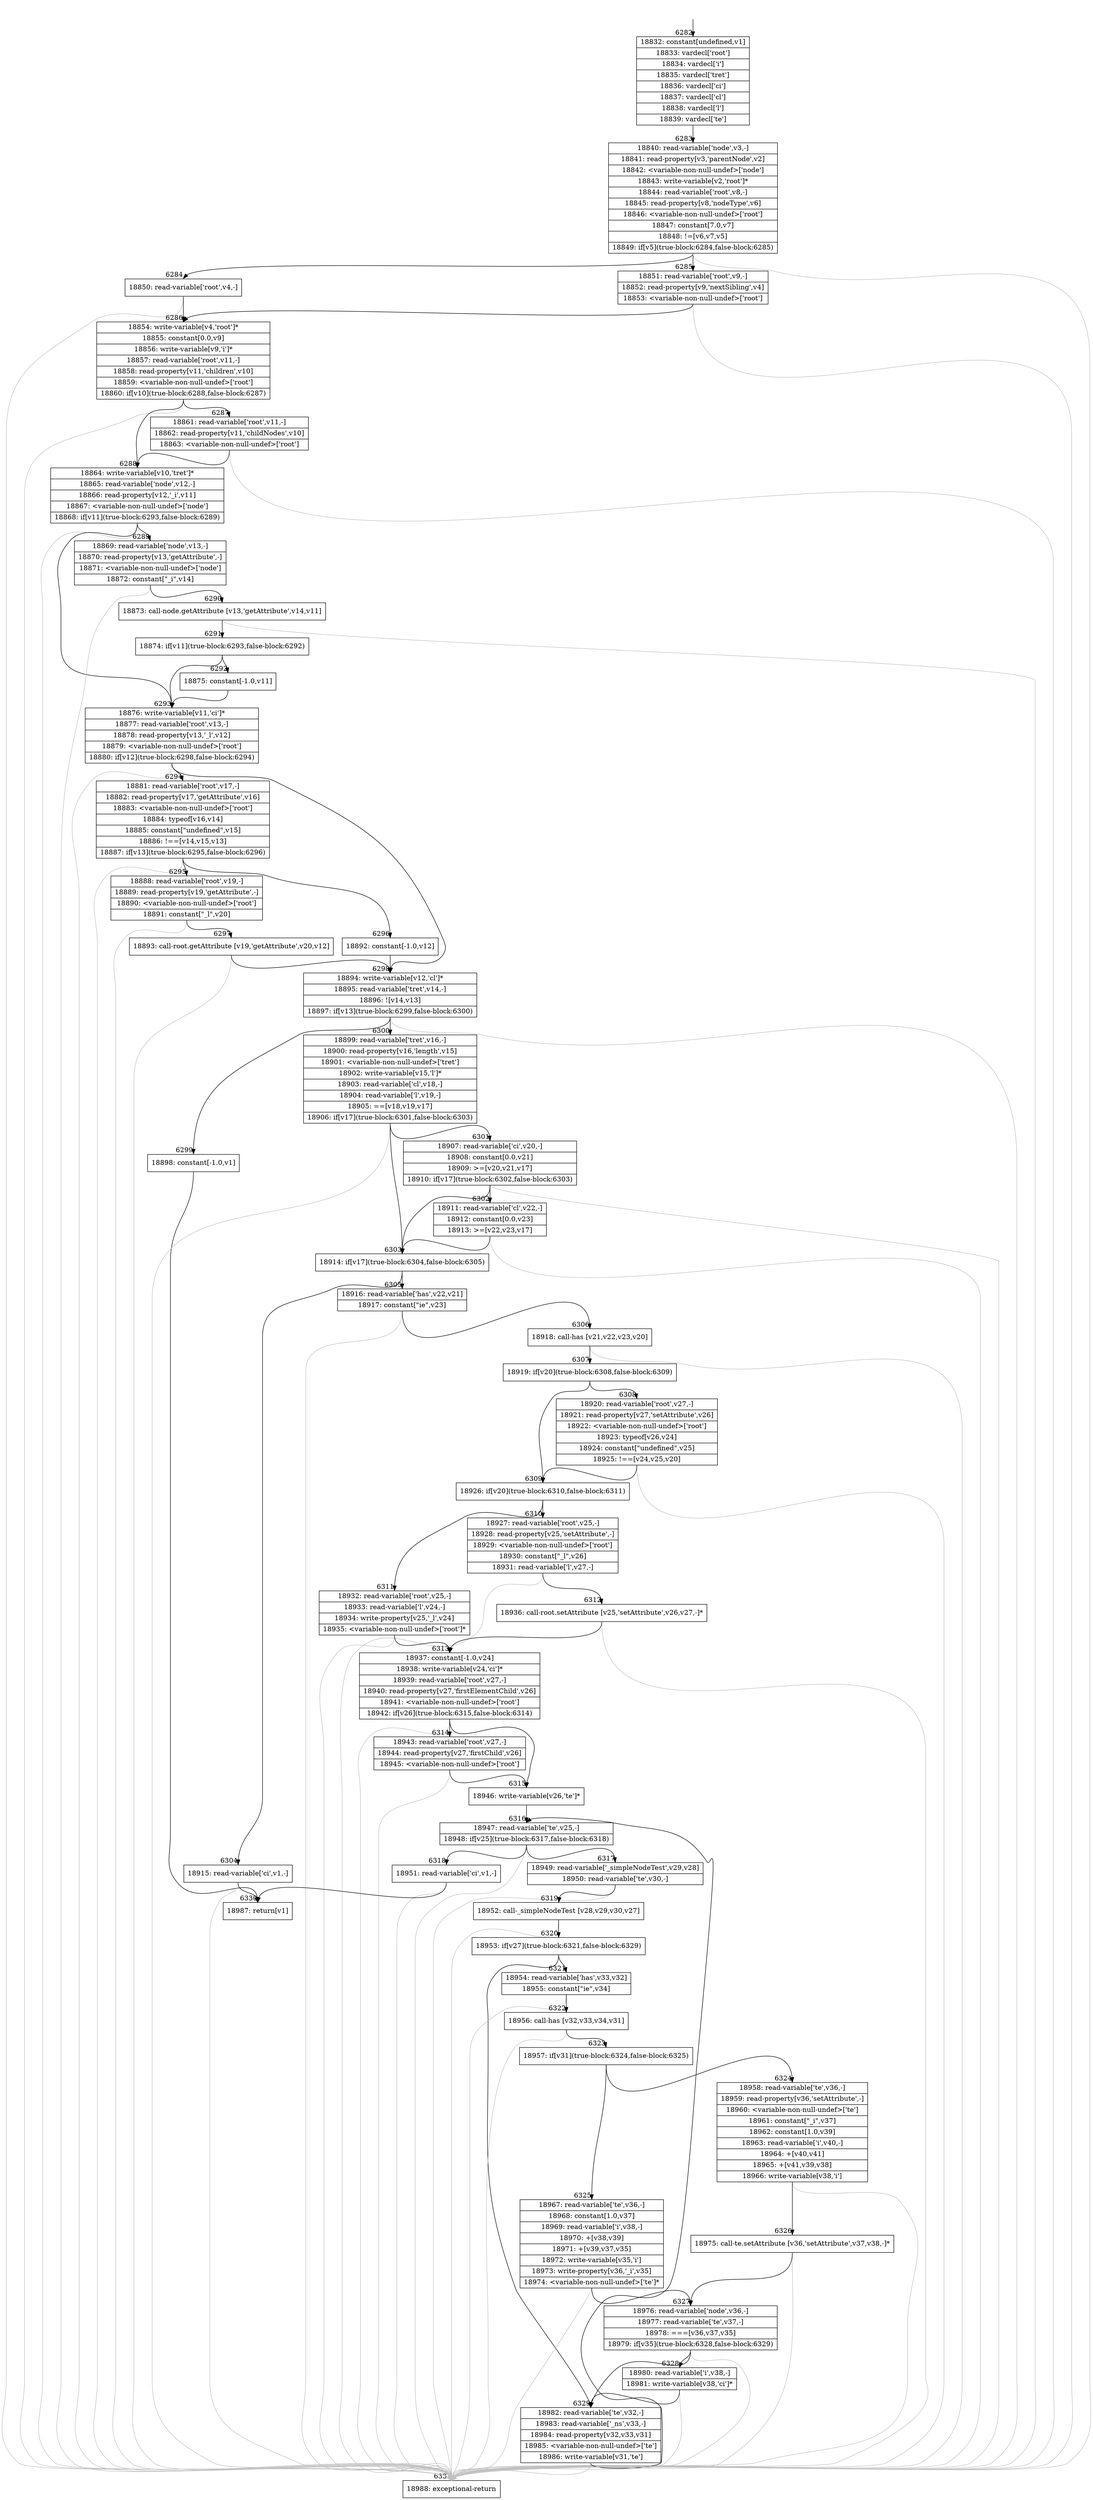 digraph {
rankdir="TD"
BB_entry434[shape=none,label=""];
BB_entry434 -> BB6282 [tailport=s, headport=n, headlabel="    6282"]
BB6282 [shape=record label="{18832: constant[undefined,v1]|18833: vardecl['root']|18834: vardecl['i']|18835: vardecl['tret']|18836: vardecl['ci']|18837: vardecl['cl']|18838: vardecl['l']|18839: vardecl['te']}" ] 
BB6282 -> BB6283 [tailport=s, headport=n, headlabel="      6283"]
BB6283 [shape=record label="{18840: read-variable['node',v3,-]|18841: read-property[v3,'parentNode',v2]|18842: \<variable-non-null-undef\>['node']|18843: write-variable[v2,'root']*|18844: read-variable['root',v8,-]|18845: read-property[v8,'nodeType',v6]|18846: \<variable-non-null-undef\>['root']|18847: constant[7.0,v7]|18848: !=[v6,v7,v5]|18849: if[v5](true-block:6284,false-block:6285)}" ] 
BB6283 -> BB6284 [tailport=s, headport=n, headlabel="      6284"]
BB6283 -> BB6285 [tailport=s, headport=n, headlabel="      6285"]
BB6283 -> BB6331 [tailport=s, headport=n, color=gray, headlabel="      6331"]
BB6284 [shape=record label="{18850: read-variable['root',v4,-]}" ] 
BB6284 -> BB6286 [tailport=s, headport=n, headlabel="      6286"]
BB6284 -> BB6331 [tailport=s, headport=n, color=gray]
BB6285 [shape=record label="{18851: read-variable['root',v9,-]|18852: read-property[v9,'nextSibling',v4]|18853: \<variable-non-null-undef\>['root']}" ] 
BB6285 -> BB6286 [tailport=s, headport=n]
BB6285 -> BB6331 [tailport=s, headport=n, color=gray]
BB6286 [shape=record label="{18854: write-variable[v4,'root']*|18855: constant[0.0,v9]|18856: write-variable[v9,'i']*|18857: read-variable['root',v11,-]|18858: read-property[v11,'children',v10]|18859: \<variable-non-null-undef\>['root']|18860: if[v10](true-block:6288,false-block:6287)}" ] 
BB6286 -> BB6288 [tailport=s, headport=n, headlabel="      6288"]
BB6286 -> BB6287 [tailport=s, headport=n, headlabel="      6287"]
BB6286 -> BB6331 [tailport=s, headport=n, color=gray]
BB6287 [shape=record label="{18861: read-variable['root',v11,-]|18862: read-property[v11,'childNodes',v10]|18863: \<variable-non-null-undef\>['root']}" ] 
BB6287 -> BB6288 [tailport=s, headport=n]
BB6287 -> BB6331 [tailport=s, headport=n, color=gray]
BB6288 [shape=record label="{18864: write-variable[v10,'tret']*|18865: read-variable['node',v12,-]|18866: read-property[v12,'_i',v11]|18867: \<variable-non-null-undef\>['node']|18868: if[v11](true-block:6293,false-block:6289)}" ] 
BB6288 -> BB6293 [tailport=s, headport=n, headlabel="      6293"]
BB6288 -> BB6289 [tailport=s, headport=n, headlabel="      6289"]
BB6288 -> BB6331 [tailport=s, headport=n, color=gray]
BB6289 [shape=record label="{18869: read-variable['node',v13,-]|18870: read-property[v13,'getAttribute',-]|18871: \<variable-non-null-undef\>['node']|18872: constant[\"_i\",v14]}" ] 
BB6289 -> BB6290 [tailport=s, headport=n, headlabel="      6290"]
BB6289 -> BB6331 [tailport=s, headport=n, color=gray]
BB6290 [shape=record label="{18873: call-node.getAttribute [v13,'getAttribute',v14,v11]}" ] 
BB6290 -> BB6291 [tailport=s, headport=n, headlabel="      6291"]
BB6290 -> BB6331 [tailport=s, headport=n, color=gray]
BB6291 [shape=record label="{18874: if[v11](true-block:6293,false-block:6292)}" ] 
BB6291 -> BB6293 [tailport=s, headport=n]
BB6291 -> BB6292 [tailport=s, headport=n, headlabel="      6292"]
BB6292 [shape=record label="{18875: constant[-1.0,v11]}" ] 
BB6292 -> BB6293 [tailport=s, headport=n]
BB6293 [shape=record label="{18876: write-variable[v11,'ci']*|18877: read-variable['root',v13,-]|18878: read-property[v13,'_l',v12]|18879: \<variable-non-null-undef\>['root']|18880: if[v12](true-block:6298,false-block:6294)}" ] 
BB6293 -> BB6298 [tailport=s, headport=n, headlabel="      6298"]
BB6293 -> BB6294 [tailport=s, headport=n, headlabel="      6294"]
BB6293 -> BB6331 [tailport=s, headport=n, color=gray]
BB6294 [shape=record label="{18881: read-variable['root',v17,-]|18882: read-property[v17,'getAttribute',v16]|18883: \<variable-non-null-undef\>['root']|18884: typeof[v16,v14]|18885: constant[\"undefined\",v15]|18886: !==[v14,v15,v13]|18887: if[v13](true-block:6295,false-block:6296)}" ] 
BB6294 -> BB6295 [tailport=s, headport=n, headlabel="      6295"]
BB6294 -> BB6296 [tailport=s, headport=n, headlabel="      6296"]
BB6294 -> BB6331 [tailport=s, headport=n, color=gray]
BB6295 [shape=record label="{18888: read-variable['root',v19,-]|18889: read-property[v19,'getAttribute',-]|18890: \<variable-non-null-undef\>['root']|18891: constant[\"_l\",v20]}" ] 
BB6295 -> BB6297 [tailport=s, headport=n, headlabel="      6297"]
BB6295 -> BB6331 [tailport=s, headport=n, color=gray]
BB6296 [shape=record label="{18892: constant[-1.0,v12]}" ] 
BB6296 -> BB6298 [tailport=s, headport=n]
BB6297 [shape=record label="{18893: call-root.getAttribute [v19,'getAttribute',v20,v12]}" ] 
BB6297 -> BB6298 [tailport=s, headport=n]
BB6297 -> BB6331 [tailport=s, headport=n, color=gray]
BB6298 [shape=record label="{18894: write-variable[v12,'cl']*|18895: read-variable['tret',v14,-]|18896: ![v14,v13]|18897: if[v13](true-block:6299,false-block:6300)}" ] 
BB6298 -> BB6299 [tailport=s, headport=n, headlabel="      6299"]
BB6298 -> BB6300 [tailport=s, headport=n, headlabel="      6300"]
BB6298 -> BB6331 [tailport=s, headport=n, color=gray]
BB6299 [shape=record label="{18898: constant[-1.0,v1]}" ] 
BB6299 -> BB6330 [tailport=s, headport=n, headlabel="      6330"]
BB6300 [shape=record label="{18899: read-variable['tret',v16,-]|18900: read-property[v16,'length',v15]|18901: \<variable-non-null-undef\>['tret']|18902: write-variable[v15,'l']*|18903: read-variable['cl',v18,-]|18904: read-variable['l',v19,-]|18905: ==[v18,v19,v17]|18906: if[v17](true-block:6301,false-block:6303)}" ] 
BB6300 -> BB6303 [tailport=s, headport=n, headlabel="      6303"]
BB6300 -> BB6301 [tailport=s, headport=n, headlabel="      6301"]
BB6300 -> BB6331 [tailport=s, headport=n, color=gray]
BB6301 [shape=record label="{18907: read-variable['ci',v20,-]|18908: constant[0.0,v21]|18909: \>=[v20,v21,v17]|18910: if[v17](true-block:6302,false-block:6303)}" ] 
BB6301 -> BB6303 [tailport=s, headport=n]
BB6301 -> BB6302 [tailport=s, headport=n, headlabel="      6302"]
BB6301 -> BB6331 [tailport=s, headport=n, color=gray]
BB6302 [shape=record label="{18911: read-variable['cl',v22,-]|18912: constant[0.0,v23]|18913: \>=[v22,v23,v17]}" ] 
BB6302 -> BB6303 [tailport=s, headport=n]
BB6302 -> BB6331 [tailport=s, headport=n, color=gray]
BB6303 [shape=record label="{18914: if[v17](true-block:6304,false-block:6305)}" ] 
BB6303 -> BB6304 [tailport=s, headport=n, headlabel="      6304"]
BB6303 -> BB6305 [tailport=s, headport=n, headlabel="      6305"]
BB6304 [shape=record label="{18915: read-variable['ci',v1,-]}" ] 
BB6304 -> BB6330 [tailport=s, headport=n]
BB6304 -> BB6331 [tailport=s, headport=n, color=gray]
BB6305 [shape=record label="{18916: read-variable['has',v22,v21]|18917: constant[\"ie\",v23]}" ] 
BB6305 -> BB6306 [tailport=s, headport=n, headlabel="      6306"]
BB6305 -> BB6331 [tailport=s, headport=n, color=gray]
BB6306 [shape=record label="{18918: call-has [v21,v22,v23,v20]}" ] 
BB6306 -> BB6307 [tailport=s, headport=n, headlabel="      6307"]
BB6306 -> BB6331 [tailport=s, headport=n, color=gray]
BB6307 [shape=record label="{18919: if[v20](true-block:6308,false-block:6309)}" ] 
BB6307 -> BB6309 [tailport=s, headport=n, headlabel="      6309"]
BB6307 -> BB6308 [tailport=s, headport=n, headlabel="      6308"]
BB6308 [shape=record label="{18920: read-variable['root',v27,-]|18921: read-property[v27,'setAttribute',v26]|18922: \<variable-non-null-undef\>['root']|18923: typeof[v26,v24]|18924: constant[\"undefined\",v25]|18925: !==[v24,v25,v20]}" ] 
BB6308 -> BB6309 [tailport=s, headport=n]
BB6308 -> BB6331 [tailport=s, headport=n, color=gray]
BB6309 [shape=record label="{18926: if[v20](true-block:6310,false-block:6311)}" ] 
BB6309 -> BB6310 [tailport=s, headport=n, headlabel="      6310"]
BB6309 -> BB6311 [tailport=s, headport=n, headlabel="      6311"]
BB6310 [shape=record label="{18927: read-variable['root',v25,-]|18928: read-property[v25,'setAttribute',-]|18929: \<variable-non-null-undef\>['root']|18930: constant[\"_l\",v26]|18931: read-variable['l',v27,-]}" ] 
BB6310 -> BB6312 [tailport=s, headport=n, headlabel="      6312"]
BB6310 -> BB6331 [tailport=s, headport=n, color=gray]
BB6311 [shape=record label="{18932: read-variable['root',v25,-]|18933: read-variable['l',v24,-]|18934: write-property[v25,'_l',v24]|18935: \<variable-non-null-undef\>['root']*}" ] 
BB6311 -> BB6313 [tailport=s, headport=n, headlabel="      6313"]
BB6311 -> BB6331 [tailport=s, headport=n, color=gray]
BB6312 [shape=record label="{18936: call-root.setAttribute [v25,'setAttribute',v26,v27,-]*}" ] 
BB6312 -> BB6313 [tailport=s, headport=n]
BB6312 -> BB6331 [tailport=s, headport=n, color=gray]
BB6313 [shape=record label="{18937: constant[-1.0,v24]|18938: write-variable[v24,'ci']*|18939: read-variable['root',v27,-]|18940: read-property[v27,'firstElementChild',v26]|18941: \<variable-non-null-undef\>['root']|18942: if[v26](true-block:6315,false-block:6314)}" ] 
BB6313 -> BB6315 [tailport=s, headport=n, headlabel="      6315"]
BB6313 -> BB6314 [tailport=s, headport=n, headlabel="      6314"]
BB6313 -> BB6331 [tailport=s, headport=n, color=gray]
BB6314 [shape=record label="{18943: read-variable['root',v27,-]|18944: read-property[v27,'firstChild',v26]|18945: \<variable-non-null-undef\>['root']}" ] 
BB6314 -> BB6315 [tailport=s, headport=n]
BB6314 -> BB6331 [tailport=s, headport=n, color=gray]
BB6315 [shape=record label="{18946: write-variable[v26,'te']*}" ] 
BB6315 -> BB6316 [tailport=s, headport=n, headlabel="      6316"]
BB6316 [shape=record label="{18947: read-variable['te',v25,-]|18948: if[v25](true-block:6317,false-block:6318)}" ] 
BB6316 -> BB6317 [tailport=s, headport=n, headlabel="      6317"]
BB6316 -> BB6318 [tailport=s, headport=n, headlabel="      6318"]
BB6316 -> BB6331 [tailport=s, headport=n, color=gray]
BB6317 [shape=record label="{18949: read-variable['_simpleNodeTest',v29,v28]|18950: read-variable['te',v30,-]}" ] 
BB6317 -> BB6319 [tailport=s, headport=n, headlabel="      6319"]
BB6317 -> BB6331 [tailport=s, headport=n, color=gray]
BB6318 [shape=record label="{18951: read-variable['ci',v1,-]}" ] 
BB6318 -> BB6330 [tailport=s, headport=n]
BB6318 -> BB6331 [tailport=s, headport=n, color=gray]
BB6319 [shape=record label="{18952: call-_simpleNodeTest [v28,v29,v30,v27]}" ] 
BB6319 -> BB6320 [tailport=s, headport=n, headlabel="      6320"]
BB6319 -> BB6331 [tailport=s, headport=n, color=gray]
BB6320 [shape=record label="{18953: if[v27](true-block:6321,false-block:6329)}" ] 
BB6320 -> BB6321 [tailport=s, headport=n, headlabel="      6321"]
BB6320 -> BB6329 [tailport=s, headport=n, headlabel="      6329"]
BB6321 [shape=record label="{18954: read-variable['has',v33,v32]|18955: constant[\"ie\",v34]}" ] 
BB6321 -> BB6322 [tailport=s, headport=n, headlabel="      6322"]
BB6321 -> BB6331 [tailport=s, headport=n, color=gray]
BB6322 [shape=record label="{18956: call-has [v32,v33,v34,v31]}" ] 
BB6322 -> BB6323 [tailport=s, headport=n, headlabel="      6323"]
BB6322 -> BB6331 [tailport=s, headport=n, color=gray]
BB6323 [shape=record label="{18957: if[v31](true-block:6324,false-block:6325)}" ] 
BB6323 -> BB6324 [tailport=s, headport=n, headlabel="      6324"]
BB6323 -> BB6325 [tailport=s, headport=n, headlabel="      6325"]
BB6324 [shape=record label="{18958: read-variable['te',v36,-]|18959: read-property[v36,'setAttribute',-]|18960: \<variable-non-null-undef\>['te']|18961: constant[\"_i\",v37]|18962: constant[1.0,v39]|18963: read-variable['i',v40,-]|18964: +[v40,v41]|18965: +[v41,v39,v38]|18966: write-variable[v38,'i']}" ] 
BB6324 -> BB6326 [tailport=s, headport=n, headlabel="      6326"]
BB6324 -> BB6331 [tailport=s, headport=n, color=gray]
BB6325 [shape=record label="{18967: read-variable['te',v36,-]|18968: constant[1.0,v37]|18969: read-variable['i',v38,-]|18970: +[v38,v39]|18971: +[v39,v37,v35]|18972: write-variable[v35,'i']|18973: write-property[v36,'_i',v35]|18974: \<variable-non-null-undef\>['te']*}" ] 
BB6325 -> BB6327 [tailport=s, headport=n, headlabel="      6327"]
BB6325 -> BB6331 [tailport=s, headport=n, color=gray]
BB6326 [shape=record label="{18975: call-te.setAttribute [v36,'setAttribute',v37,v38,-]*}" ] 
BB6326 -> BB6327 [tailport=s, headport=n]
BB6326 -> BB6331 [tailport=s, headport=n, color=gray]
BB6327 [shape=record label="{18976: read-variable['node',v36,-]|18977: read-variable['te',v37,-]|18978: ===[v36,v37,v35]|18979: if[v35](true-block:6328,false-block:6329)}" ] 
BB6327 -> BB6328 [tailport=s, headport=n, headlabel="      6328"]
BB6327 -> BB6329 [tailport=s, headport=n]
BB6327 -> BB6331 [tailport=s, headport=n, color=gray]
BB6328 [shape=record label="{18980: read-variable['i',v38,-]|18981: write-variable[v38,'ci']*}" ] 
BB6328 -> BB6329 [tailport=s, headport=n]
BB6328 -> BB6331 [tailport=s, headport=n, color=gray]
BB6329 [shape=record label="{18982: read-variable['te',v32,-]|18983: read-variable['_ns',v33,-]|18984: read-property[v32,v33,v31]|18985: \<variable-non-null-undef\>['te']|18986: write-variable[v31,'te']}" ] 
BB6329 -> BB6316 [tailport=s, headport=n]
BB6329 -> BB6331 [tailport=s, headport=n, color=gray]
BB6330 [shape=record label="{18987: return[v1]}" ] 
BB6331 [shape=record label="{18988: exceptional-return}" ] 
//#$~ 9090
}
